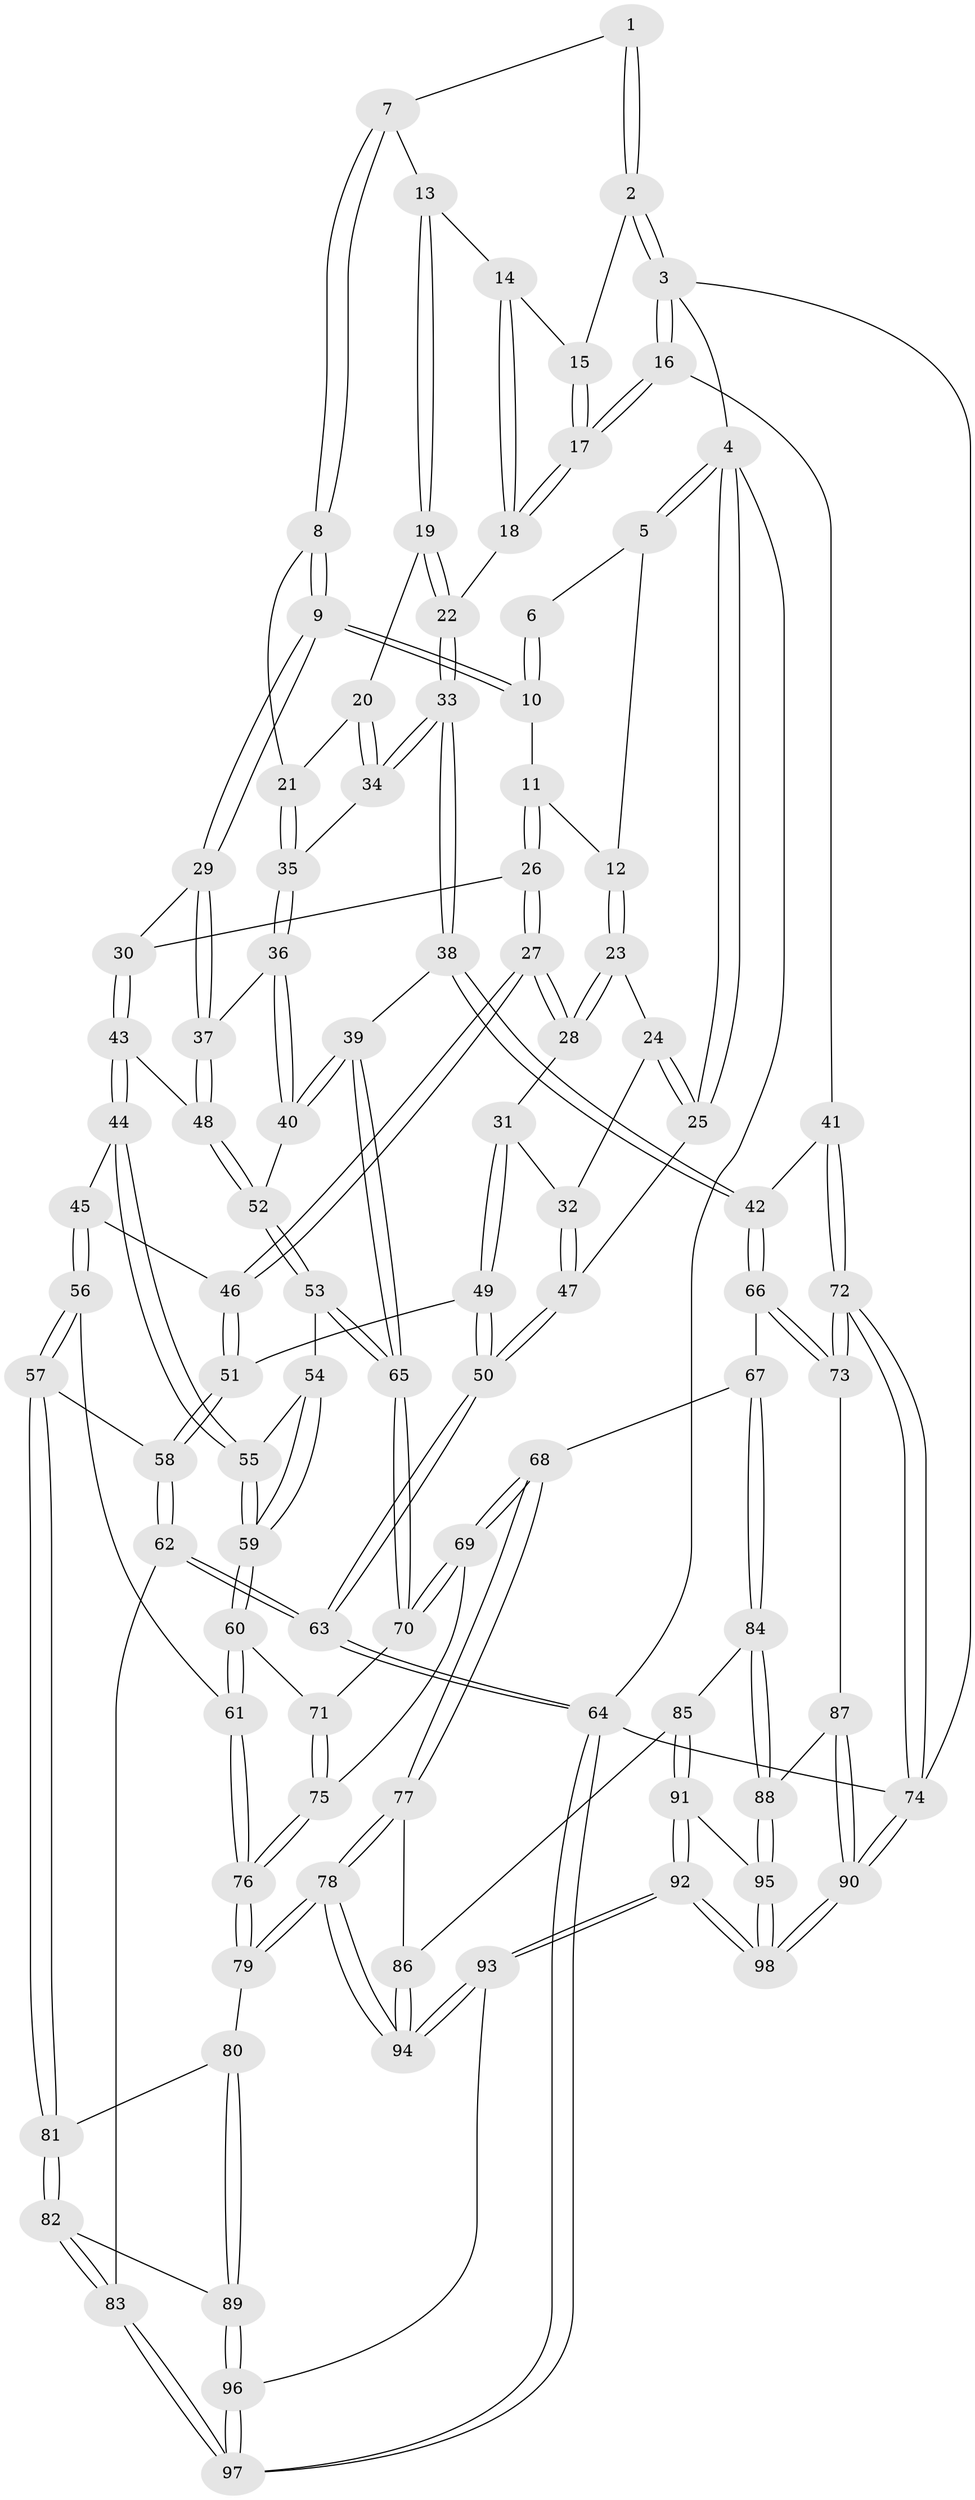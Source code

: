 // Generated by graph-tools (version 1.1) at 2025/03/03/09/25 03:03:18]
// undirected, 98 vertices, 242 edges
graph export_dot {
graph [start="1"]
  node [color=gray90,style=filled];
  1 [pos="+0.6066504484187878+0"];
  2 [pos="+1+0"];
  3 [pos="+1+0"];
  4 [pos="+0+0"];
  5 [pos="+0.0344161184431323+0"];
  6 [pos="+0.47946882677615876+0"];
  7 [pos="+0.6399249188765972+0"];
  8 [pos="+0.5463766883606566+0.25739650154894866"];
  9 [pos="+0.5294686307793233+0.25973793238316706"];
  10 [pos="+0.4011233748054365+0.14444950678347127"];
  11 [pos="+0.28475929016931883+0.1830371602135996"];
  12 [pos="+0.26031357363052954+0.1806556464155085"];
  13 [pos="+0.760508034102387+0.1700912503268767"];
  14 [pos="+0.7915239094856883+0.15747792241110595"];
  15 [pos="+0.8574849383682093+0.1201237079309653"];
  16 [pos="+1+0.32278383476129596"];
  17 [pos="+1+0.3019949958789518"];
  18 [pos="+0.9633058456166835+0.3145209228347748"];
  19 [pos="+0.7317661239545203+0.23400312892056613"];
  20 [pos="+0.6880227879059411+0.2557062116792299"];
  21 [pos="+0.5561796643181356+0.259432999327215"];
  22 [pos="+0.8578991249437312+0.3510187041051922"];
  23 [pos="+0.24991157714529869+0.18728174880899542"];
  24 [pos="+0.09722242059053832+0.21637258155333025"];
  25 [pos="+0+0"];
  26 [pos="+0.34506354085315283+0.3700253268835187"];
  27 [pos="+0.23567586255572748+0.416975888837734"];
  28 [pos="+0.19906317627882592+0.3959353448835994"];
  29 [pos="+0.46636891329089836+0.37671172905787464"];
  30 [pos="+0.37265328716606516+0.37958622043746254"];
  31 [pos="+0.12098623880435241+0.3986372807367703"];
  32 [pos="+0.08925901256956545+0.36834956374432387"];
  33 [pos="+0.7933022888501211+0.5177665108655527"];
  34 [pos="+0.6993449348940646+0.3910554792789474"];
  35 [pos="+0.6251449449667698+0.4082647905238539"];
  36 [pos="+0.6063409288858846+0.4540915510608998"];
  37 [pos="+0.4710365283849208+0.39057077309289656"];
  38 [pos="+0.7931592478211805+0.5329897906925019"];
  39 [pos="+0.7738911988107816+0.5356509185285191"];
  40 [pos="+0.6145925946201402+0.47595498067113157"];
  41 [pos="+1+0.5008812498111291"];
  42 [pos="+0.8321361576665373+0.5726342034717422"];
  43 [pos="+0.3392117650017077+0.5379831598680686"];
  44 [pos="+0.33624351942264663+0.5399312186157617"];
  45 [pos="+0.2683601726384144+0.537005597107512"];
  46 [pos="+0.26501172446414606+0.535164498916777"];
  47 [pos="+0+0.38853355783867893"];
  48 [pos="+0.46806589499825585+0.5122968536108837"];
  49 [pos="+0.09678406772360336+0.48541497884488777"];
  50 [pos="+0+0.5796454417890531"];
  51 [pos="+0.1480316291858047+0.5812319611956245"];
  52 [pos="+0.5167902733686911+0.5733801527229087"];
  53 [pos="+0.5244428984320136+0.608159733847692"];
  54 [pos="+0.4858290509808536+0.6170419511614655"];
  55 [pos="+0.35913546236126964+0.594133275304129"];
  56 [pos="+0.2782441462298407+0.7314596523663541"];
  57 [pos="+0.2425549592644339+0.7538802550216834"];
  58 [pos="+0.10904543984472005+0.6700016034332742"];
  59 [pos="+0.3623381692766784+0.6764835213867505"];
  60 [pos="+0.351405717379024+0.6991530188766671"];
  61 [pos="+0.3244246969784745+0.7238448485718334"];
  62 [pos="+0+0.7462315964331606"];
  63 [pos="+0+0.7449901909666232"];
  64 [pos="+0+1"];
  65 [pos="+0.5608364315693788+0.656655616393781"];
  66 [pos="+0.832745280769655+0.6457045167397748"];
  67 [pos="+0.6865547803607919+0.8041576496545106"];
  68 [pos="+0.5712404283092141+0.7035041625043478"];
  69 [pos="+0.5641447266887232+0.6938367374750968"];
  70 [pos="+0.5621276124045512+0.6849241337901972"];
  71 [pos="+0.4030414811805898+0.7062600551420053"];
  72 [pos="+1+0.8029322715323033"];
  73 [pos="+0.9741923940797074+0.8199843701460188"];
  74 [pos="+1+1"];
  75 [pos="+0.46734185739423806+0.7675582849918703"];
  76 [pos="+0.42524547198721857+0.8158626392486978"];
  77 [pos="+0.49053331748402496+0.9077929863046827"];
  78 [pos="+0.4630192408188787+0.9209705597456355"];
  79 [pos="+0.4317009252425706+0.8893519783299472"];
  80 [pos="+0.40858691461762064+0.889295966767827"];
  81 [pos="+0.23968226228129771+0.77991428542735"];
  82 [pos="+0.20750559189003925+0.8743204227966543"];
  83 [pos="+0.14962775499693057+0.9106875711701791"];
  84 [pos="+0.69061575262155+0.83199510116252"];
  85 [pos="+0.658007135119435+0.8781135474778251"];
  86 [pos="+0.6540015542322332+0.8795404117613784"];
  87 [pos="+0.9438172460573294+0.8478203511160209"];
  88 [pos="+0.8405402505967466+0.9024444209069492"];
  89 [pos="+0.28430785835024586+0.9253390505292034"];
  90 [pos="+1+1"];
  91 [pos="+0.6828252892095852+1"];
  92 [pos="+0.6741372228690724+1"];
  93 [pos="+0.45128355870075515+1"];
  94 [pos="+0.4571412717388939+1"];
  95 [pos="+0.8392462696931683+0.914247240237134"];
  96 [pos="+0.36518896323472705+1"];
  97 [pos="+0.08703034788237161+1"];
  98 [pos="+0.8613889997069798+1"];
  1 -- 2;
  1 -- 2;
  1 -- 7;
  2 -- 3;
  2 -- 3;
  2 -- 15;
  3 -- 4;
  3 -- 16;
  3 -- 16;
  3 -- 74;
  4 -- 5;
  4 -- 5;
  4 -- 25;
  4 -- 25;
  4 -- 64;
  5 -- 6;
  5 -- 12;
  6 -- 10;
  6 -- 10;
  7 -- 8;
  7 -- 8;
  7 -- 13;
  8 -- 9;
  8 -- 9;
  8 -- 21;
  9 -- 10;
  9 -- 10;
  9 -- 29;
  9 -- 29;
  10 -- 11;
  11 -- 12;
  11 -- 26;
  11 -- 26;
  12 -- 23;
  12 -- 23;
  13 -- 14;
  13 -- 19;
  13 -- 19;
  14 -- 15;
  14 -- 18;
  14 -- 18;
  15 -- 17;
  15 -- 17;
  16 -- 17;
  16 -- 17;
  16 -- 41;
  17 -- 18;
  17 -- 18;
  18 -- 22;
  19 -- 20;
  19 -- 22;
  19 -- 22;
  20 -- 21;
  20 -- 34;
  20 -- 34;
  21 -- 35;
  21 -- 35;
  22 -- 33;
  22 -- 33;
  23 -- 24;
  23 -- 28;
  23 -- 28;
  24 -- 25;
  24 -- 25;
  24 -- 32;
  25 -- 47;
  26 -- 27;
  26 -- 27;
  26 -- 30;
  27 -- 28;
  27 -- 28;
  27 -- 46;
  27 -- 46;
  28 -- 31;
  29 -- 30;
  29 -- 37;
  29 -- 37;
  30 -- 43;
  30 -- 43;
  31 -- 32;
  31 -- 49;
  31 -- 49;
  32 -- 47;
  32 -- 47;
  33 -- 34;
  33 -- 34;
  33 -- 38;
  33 -- 38;
  34 -- 35;
  35 -- 36;
  35 -- 36;
  36 -- 37;
  36 -- 40;
  36 -- 40;
  37 -- 48;
  37 -- 48;
  38 -- 39;
  38 -- 42;
  38 -- 42;
  39 -- 40;
  39 -- 40;
  39 -- 65;
  39 -- 65;
  40 -- 52;
  41 -- 42;
  41 -- 72;
  41 -- 72;
  42 -- 66;
  42 -- 66;
  43 -- 44;
  43 -- 44;
  43 -- 48;
  44 -- 45;
  44 -- 55;
  44 -- 55;
  45 -- 46;
  45 -- 56;
  45 -- 56;
  46 -- 51;
  46 -- 51;
  47 -- 50;
  47 -- 50;
  48 -- 52;
  48 -- 52;
  49 -- 50;
  49 -- 50;
  49 -- 51;
  50 -- 63;
  50 -- 63;
  51 -- 58;
  51 -- 58;
  52 -- 53;
  52 -- 53;
  53 -- 54;
  53 -- 65;
  53 -- 65;
  54 -- 55;
  54 -- 59;
  54 -- 59;
  55 -- 59;
  55 -- 59;
  56 -- 57;
  56 -- 57;
  56 -- 61;
  57 -- 58;
  57 -- 81;
  57 -- 81;
  58 -- 62;
  58 -- 62;
  59 -- 60;
  59 -- 60;
  60 -- 61;
  60 -- 61;
  60 -- 71;
  61 -- 76;
  61 -- 76;
  62 -- 63;
  62 -- 63;
  62 -- 83;
  63 -- 64;
  63 -- 64;
  64 -- 97;
  64 -- 97;
  64 -- 74;
  65 -- 70;
  65 -- 70;
  66 -- 67;
  66 -- 73;
  66 -- 73;
  67 -- 68;
  67 -- 84;
  67 -- 84;
  68 -- 69;
  68 -- 69;
  68 -- 77;
  68 -- 77;
  69 -- 70;
  69 -- 70;
  69 -- 75;
  70 -- 71;
  71 -- 75;
  71 -- 75;
  72 -- 73;
  72 -- 73;
  72 -- 74;
  72 -- 74;
  73 -- 87;
  74 -- 90;
  74 -- 90;
  75 -- 76;
  75 -- 76;
  76 -- 79;
  76 -- 79;
  77 -- 78;
  77 -- 78;
  77 -- 86;
  78 -- 79;
  78 -- 79;
  78 -- 94;
  78 -- 94;
  79 -- 80;
  80 -- 81;
  80 -- 89;
  80 -- 89;
  81 -- 82;
  81 -- 82;
  82 -- 83;
  82 -- 83;
  82 -- 89;
  83 -- 97;
  83 -- 97;
  84 -- 85;
  84 -- 88;
  84 -- 88;
  85 -- 86;
  85 -- 91;
  85 -- 91;
  86 -- 94;
  86 -- 94;
  87 -- 88;
  87 -- 90;
  87 -- 90;
  88 -- 95;
  88 -- 95;
  89 -- 96;
  89 -- 96;
  90 -- 98;
  90 -- 98;
  91 -- 92;
  91 -- 92;
  91 -- 95;
  92 -- 93;
  92 -- 93;
  92 -- 98;
  92 -- 98;
  93 -- 94;
  93 -- 94;
  93 -- 96;
  95 -- 98;
  95 -- 98;
  96 -- 97;
  96 -- 97;
}
